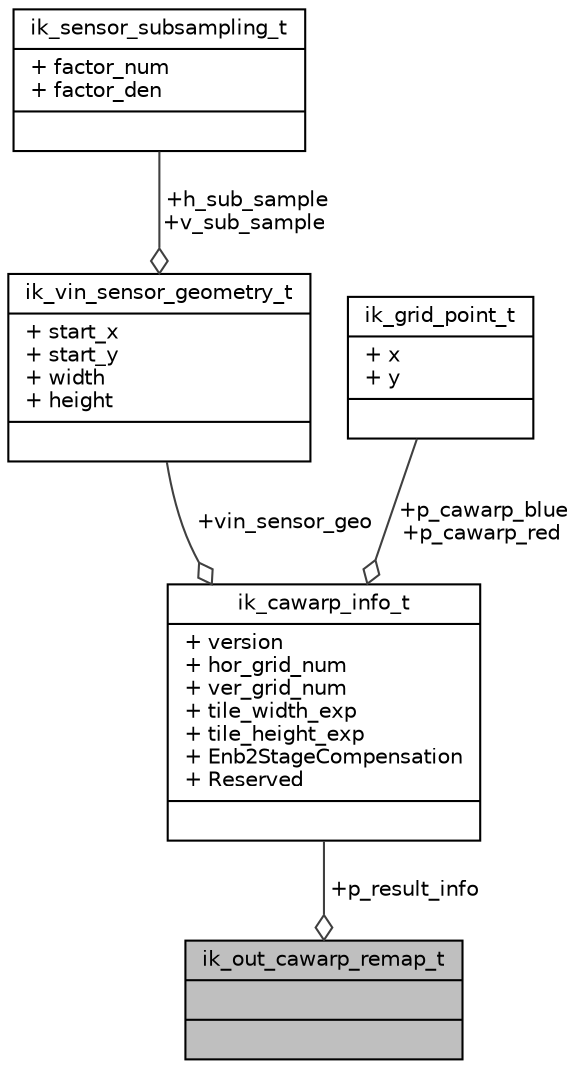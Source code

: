 digraph "ik_out_cawarp_remap_t"
{
 // INTERACTIVE_SVG=YES
 // LATEX_PDF_SIZE
  bgcolor="transparent";
  edge [fontname="Helvetica",fontsize="10",labelfontname="Helvetica",labelfontsize="10"];
  node [fontname="Helvetica",fontsize="10",shape=record];
  Node1 [label="{ik_out_cawarp_remap_t\n||}",height=0.2,width=0.4,color="black", fillcolor="grey75", style="filled", fontcolor="black",tooltip=" "];
  Node2 -> Node1 [color="grey25",fontsize="10",style="solid",label=" +p_result_info" ,arrowhead="odiamond",fontname="Helvetica"];
  Node2 [label="{ik_cawarp_info_t\n|+ version\l+ hor_grid_num\l+ ver_grid_num\l+ tile_width_exp\l+ tile_height_exp\l+ Enb2StageCompensation\l+ Reserved\l|}",height=0.2,width=0.4,color="black",URL="$db/d58/structik__cawarp__info__t.html",tooltip=" "];
  Node3 -> Node2 [color="grey25",fontsize="10",style="solid",label=" +vin_sensor_geo" ,arrowhead="odiamond",fontname="Helvetica"];
  Node3 [label="{ik_vin_sensor_geometry_t\n|+ start_x\l+ start_y\l+ width\l+ height\l|}",height=0.2,width=0.4,color="black",URL="$d2/d80/structik__vin__sensor__geometry__t.html",tooltip=" "];
  Node4 -> Node3 [color="grey25",fontsize="10",style="solid",label=" +h_sub_sample\n+v_sub_sample" ,arrowhead="odiamond",fontname="Helvetica"];
  Node4 [label="{ik_sensor_subsampling_t\n|+ factor_num\l+ factor_den\l|}",height=0.2,width=0.4,color="black",URL="$da/db4/structik__sensor__subsampling__t.html",tooltip=" "];
  Node5 -> Node2 [color="grey25",fontsize="10",style="solid",label=" +p_cawarp_blue\n+p_cawarp_red" ,arrowhead="odiamond",fontname="Helvetica"];
  Node5 [label="{ik_grid_point_t\n|+ x\l+ y\l|}",height=0.2,width=0.4,color="black",URL="$dc/d59/structik__grid__point__t.html",tooltip=" "];
}
